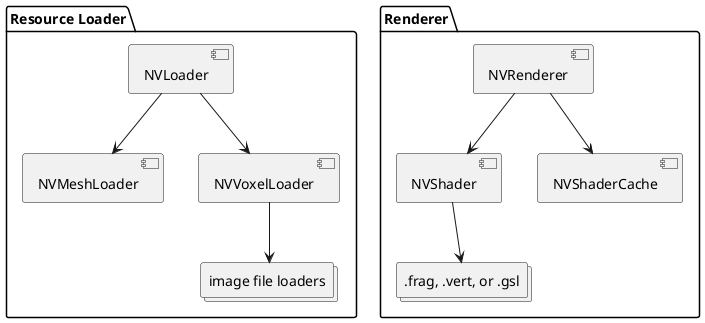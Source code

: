 @startuml Architecture

package "Resource Loader" {
    collections "image file loaders" as FileLoaders
    [NVLoader] --> [NVMeshLoader]
    [NVLoader] --> [NVVoxelLoader]
    [NVVoxelLoader] --> FileLoaders
}

package "Renderer" {
    collections ".frag, .vert, or .gsl" as ShaderFiles
    [NVRenderer] --> [NVShader]
    [NVRenderer] --> [NVShaderCache]
    [NVShader] --> ShaderFiles
}

@enduml
